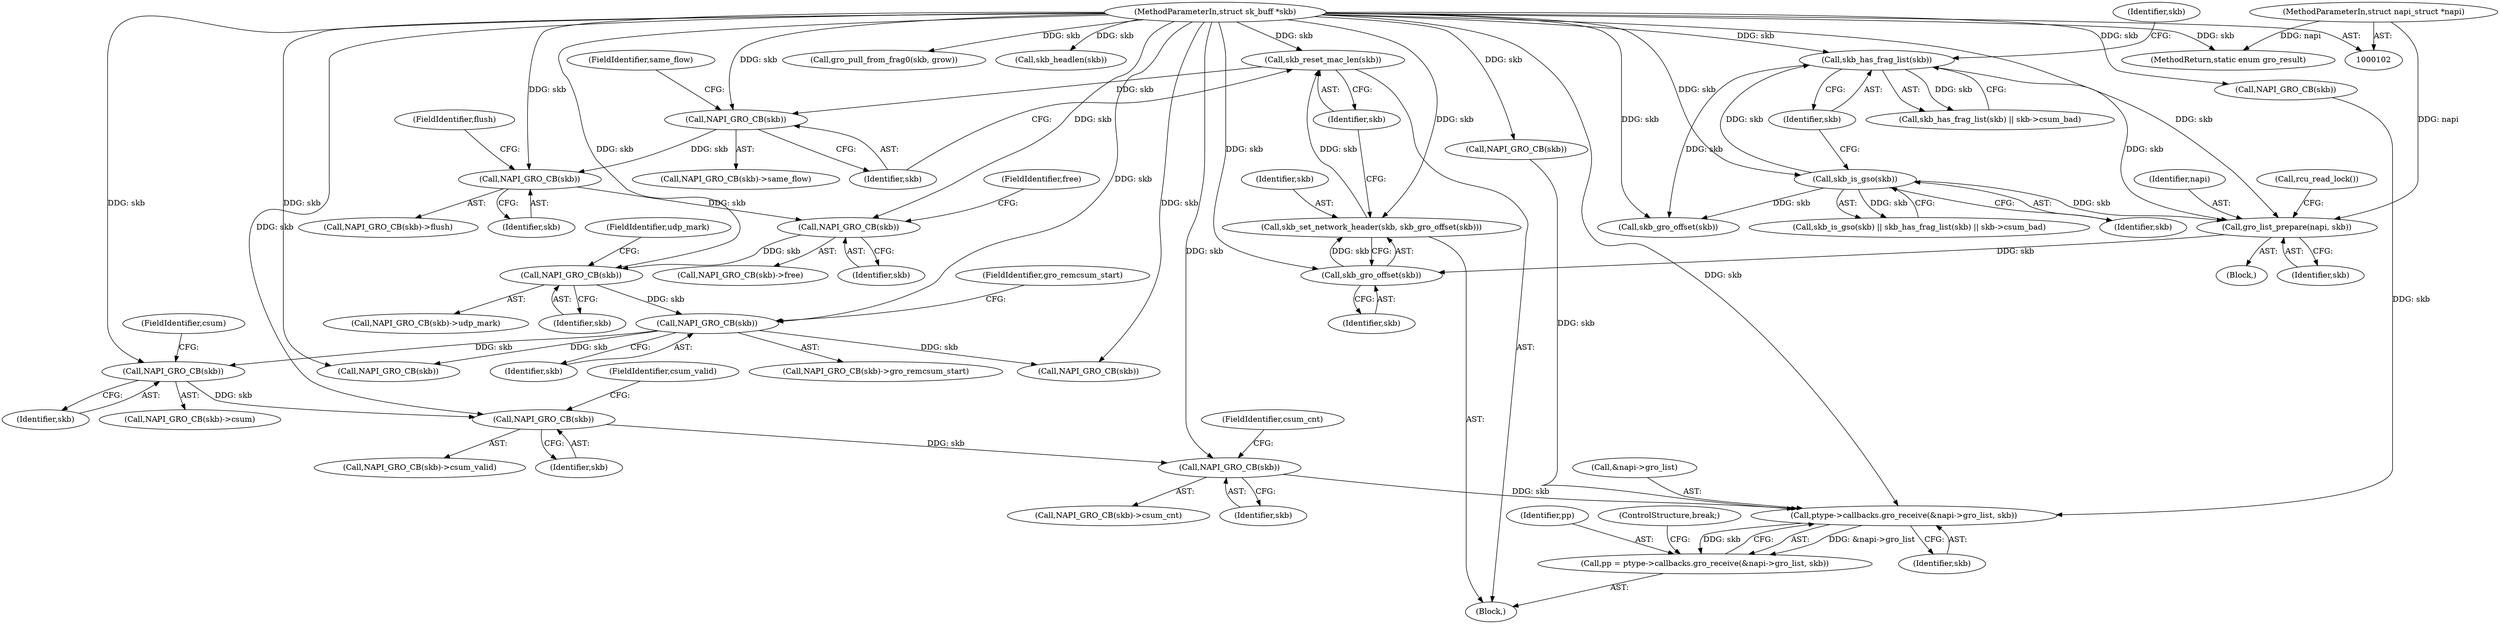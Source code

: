 digraph "0_linux_fac8e0f579695a3ecbc4d3cac369139d7f819971@pointer" {
"1000209" [label="(Call,NAPI_GRO_CB(skb))"];
"1000197" [label="(Call,NAPI_GRO_CB(skb))"];
"1000191" [label="(Call,NAPI_GRO_CB(skb))"];
"1000185" [label="(Call,NAPI_GRO_CB(skb))"];
"1000179" [label="(Call,NAPI_GRO_CB(skb))"];
"1000173" [label="(Call,NAPI_GRO_CB(skb))"];
"1000169" [label="(Call,skb_reset_mac_len(skb))"];
"1000165" [label="(Call,skb_set_network_header(skb, skb_gro_offset(skb)))"];
"1000167" [label="(Call,skb_gro_offset(skb))"];
"1000146" [label="(Call,gro_list_prepare(napi, skb))"];
"1000103" [label="(MethodParameterIn,struct napi_struct *napi)"];
"1000140" [label="(Call,skb_has_frag_list(skb))"];
"1000137" [label="(Call,skb_is_gso(skb))"];
"1000104" [label="(MethodParameterIn,struct sk_buff *skb)"];
"1000217" [label="(Call,NAPI_GRO_CB(skb))"];
"1000223" [label="(Call,NAPI_GRO_CB(skb))"];
"1000261" [label="(Call,ptype->callbacks.gro_receive(&napi->gro_list, skb))"];
"1000259" [label="(Call,pp = ptype->callbacks.gro_receive(&napi->gro_list, skb))"];
"1000185" [label="(Call,NAPI_GRO_CB(skb))"];
"1000166" [label="(Identifier,skb)"];
"1000217" [label="(Call,NAPI_GRO_CB(skb))"];
"1000224" [label="(Identifier,skb)"];
"1000219" [label="(FieldIdentifier,csum_valid)"];
"1000198" [label="(Identifier,skb)"];
"1000104" [label="(MethodParameterIn,struct sk_buff *skb)"];
"1000138" [label="(Identifier,skb)"];
"1000150" [label="(Block,)"];
"1000197" [label="(Call,NAPI_GRO_CB(skb))"];
"1000103" [label="(MethodParameterIn,struct napi_struct *napi)"];
"1000249" [label="(Call,NAPI_GRO_CB(skb))"];
"1000261" [label="(Call,ptype->callbacks.gro_receive(&napi->gro_list, skb))"];
"1000146" [label="(Call,gro_list_prepare(napi, skb))"];
"1000191" [label="(Call,NAPI_GRO_CB(skb))"];
"1000225" [label="(FieldIdentifier,csum_cnt)"];
"1000187" [label="(FieldIdentifier,free)"];
"1000175" [label="(FieldIdentifier,same_flow)"];
"1000424" [label="(Call,gro_pull_from_frag0(skb, grow))"];
"1000199" [label="(FieldIdentifier,gro_remcsum_start)"];
"1000416" [label="(Call,skb_gro_offset(skb))"];
"1000169" [label="(Call,skb_reset_mac_len(skb))"];
"1000179" [label="(Call,NAPI_GRO_CB(skb))"];
"1000266" [label="(Identifier,skb)"];
"1000435" [label="(MethodReturn,static enum gro_result)"];
"1000211" [label="(FieldIdentifier,csum)"];
"1000148" [label="(Identifier,skb)"];
"1000209" [label="(Call,NAPI_GRO_CB(skb))"];
"1000192" [label="(Identifier,skb)"];
"1000136" [label="(Call,skb_is_gso(skb) || skb_has_frag_list(skb) || skb->csum_bad)"];
"1000170" [label="(Identifier,skb)"];
"1000216" [label="(Call,NAPI_GRO_CB(skb)->csum_valid)"];
"1000165" [label="(Call,skb_set_network_header(skb, skb_gro_offset(skb)))"];
"1000168" [label="(Identifier,skb)"];
"1000140" [label="(Call,skb_has_frag_list(skb))"];
"1000143" [label="(Identifier,skb)"];
"1000418" [label="(Call,skb_headlen(skb))"];
"1000181" [label="(FieldIdentifier,flush)"];
"1000167" [label="(Call,skb_gro_offset(skb))"];
"1000196" [label="(Call,NAPI_GRO_CB(skb)->gro_remcsum_start)"];
"1000262" [label="(Call,&napi->gro_list)"];
"1000174" [label="(Identifier,skb)"];
"1000210" [label="(Identifier,skb)"];
"1000149" [label="(Call,rcu_read_lock())"];
"1000260" [label="(Identifier,pp)"];
"1000184" [label="(Call,NAPI_GRO_CB(skb)->free)"];
"1000190" [label="(Call,NAPI_GRO_CB(skb)->udp_mark)"];
"1000178" [label="(Call,NAPI_GRO_CB(skb)->flush)"];
"1000172" [label="(Call,NAPI_GRO_CB(skb)->same_flow)"];
"1000141" [label="(Identifier,skb)"];
"1000222" [label="(Call,NAPI_GRO_CB(skb)->csum_cnt)"];
"1000173" [label="(Call,NAPI_GRO_CB(skb))"];
"1000241" [label="(Call,NAPI_GRO_CB(skb))"];
"1000186" [label="(Identifier,skb)"];
"1000208" [label="(Call,NAPI_GRO_CB(skb)->csum)"];
"1000147" [label="(Identifier,napi)"];
"1000218" [label="(Identifier,skb)"];
"1000180" [label="(Identifier,skb)"];
"1000259" [label="(Call,pp = ptype->callbacks.gro_receive(&napi->gro_list, skb))"];
"1000223" [label="(Call,NAPI_GRO_CB(skb))"];
"1000193" [label="(FieldIdentifier,udp_mark)"];
"1000105" [label="(Block,)"];
"1000139" [label="(Call,skb_has_frag_list(skb) || skb->csum_bad)"];
"1000267" [label="(ControlStructure,break;)"];
"1000137" [label="(Call,skb_is_gso(skb))"];
"1000231" [label="(Call,NAPI_GRO_CB(skb))"];
"1000255" [label="(Call,NAPI_GRO_CB(skb))"];
"1000209" -> "1000208"  [label="AST: "];
"1000209" -> "1000210"  [label="CFG: "];
"1000210" -> "1000209"  [label="AST: "];
"1000211" -> "1000209"  [label="CFG: "];
"1000197" -> "1000209"  [label="DDG: skb"];
"1000104" -> "1000209"  [label="DDG: skb"];
"1000209" -> "1000217"  [label="DDG: skb"];
"1000197" -> "1000196"  [label="AST: "];
"1000197" -> "1000198"  [label="CFG: "];
"1000198" -> "1000197"  [label="AST: "];
"1000199" -> "1000197"  [label="CFG: "];
"1000191" -> "1000197"  [label="DDG: skb"];
"1000104" -> "1000197"  [label="DDG: skb"];
"1000197" -> "1000231"  [label="DDG: skb"];
"1000197" -> "1000249"  [label="DDG: skb"];
"1000191" -> "1000190"  [label="AST: "];
"1000191" -> "1000192"  [label="CFG: "];
"1000192" -> "1000191"  [label="AST: "];
"1000193" -> "1000191"  [label="CFG: "];
"1000185" -> "1000191"  [label="DDG: skb"];
"1000104" -> "1000191"  [label="DDG: skb"];
"1000185" -> "1000184"  [label="AST: "];
"1000185" -> "1000186"  [label="CFG: "];
"1000186" -> "1000185"  [label="AST: "];
"1000187" -> "1000185"  [label="CFG: "];
"1000179" -> "1000185"  [label="DDG: skb"];
"1000104" -> "1000185"  [label="DDG: skb"];
"1000179" -> "1000178"  [label="AST: "];
"1000179" -> "1000180"  [label="CFG: "];
"1000180" -> "1000179"  [label="AST: "];
"1000181" -> "1000179"  [label="CFG: "];
"1000173" -> "1000179"  [label="DDG: skb"];
"1000104" -> "1000179"  [label="DDG: skb"];
"1000173" -> "1000172"  [label="AST: "];
"1000173" -> "1000174"  [label="CFG: "];
"1000174" -> "1000173"  [label="AST: "];
"1000175" -> "1000173"  [label="CFG: "];
"1000169" -> "1000173"  [label="DDG: skb"];
"1000104" -> "1000173"  [label="DDG: skb"];
"1000169" -> "1000150"  [label="AST: "];
"1000169" -> "1000170"  [label="CFG: "];
"1000170" -> "1000169"  [label="AST: "];
"1000174" -> "1000169"  [label="CFG: "];
"1000165" -> "1000169"  [label="DDG: skb"];
"1000104" -> "1000169"  [label="DDG: skb"];
"1000165" -> "1000150"  [label="AST: "];
"1000165" -> "1000167"  [label="CFG: "];
"1000166" -> "1000165"  [label="AST: "];
"1000167" -> "1000165"  [label="AST: "];
"1000170" -> "1000165"  [label="CFG: "];
"1000167" -> "1000165"  [label="DDG: skb"];
"1000104" -> "1000165"  [label="DDG: skb"];
"1000167" -> "1000168"  [label="CFG: "];
"1000168" -> "1000167"  [label="AST: "];
"1000146" -> "1000167"  [label="DDG: skb"];
"1000104" -> "1000167"  [label="DDG: skb"];
"1000146" -> "1000105"  [label="AST: "];
"1000146" -> "1000148"  [label="CFG: "];
"1000147" -> "1000146"  [label="AST: "];
"1000148" -> "1000146"  [label="AST: "];
"1000149" -> "1000146"  [label="CFG: "];
"1000103" -> "1000146"  [label="DDG: napi"];
"1000140" -> "1000146"  [label="DDG: skb"];
"1000137" -> "1000146"  [label="DDG: skb"];
"1000104" -> "1000146"  [label="DDG: skb"];
"1000103" -> "1000102"  [label="AST: "];
"1000103" -> "1000435"  [label="DDG: napi"];
"1000140" -> "1000139"  [label="AST: "];
"1000140" -> "1000141"  [label="CFG: "];
"1000141" -> "1000140"  [label="AST: "];
"1000143" -> "1000140"  [label="CFG: "];
"1000139" -> "1000140"  [label="CFG: "];
"1000140" -> "1000139"  [label="DDG: skb"];
"1000137" -> "1000140"  [label="DDG: skb"];
"1000104" -> "1000140"  [label="DDG: skb"];
"1000140" -> "1000416"  [label="DDG: skb"];
"1000137" -> "1000136"  [label="AST: "];
"1000137" -> "1000138"  [label="CFG: "];
"1000138" -> "1000137"  [label="AST: "];
"1000141" -> "1000137"  [label="CFG: "];
"1000136" -> "1000137"  [label="CFG: "];
"1000137" -> "1000136"  [label="DDG: skb"];
"1000104" -> "1000137"  [label="DDG: skb"];
"1000137" -> "1000416"  [label="DDG: skb"];
"1000104" -> "1000102"  [label="AST: "];
"1000104" -> "1000435"  [label="DDG: skb"];
"1000104" -> "1000217"  [label="DDG: skb"];
"1000104" -> "1000223"  [label="DDG: skb"];
"1000104" -> "1000231"  [label="DDG: skb"];
"1000104" -> "1000241"  [label="DDG: skb"];
"1000104" -> "1000249"  [label="DDG: skb"];
"1000104" -> "1000255"  [label="DDG: skb"];
"1000104" -> "1000261"  [label="DDG: skb"];
"1000104" -> "1000416"  [label="DDG: skb"];
"1000104" -> "1000418"  [label="DDG: skb"];
"1000104" -> "1000424"  [label="DDG: skb"];
"1000217" -> "1000216"  [label="AST: "];
"1000217" -> "1000218"  [label="CFG: "];
"1000218" -> "1000217"  [label="AST: "];
"1000219" -> "1000217"  [label="CFG: "];
"1000217" -> "1000223"  [label="DDG: skb"];
"1000223" -> "1000222"  [label="AST: "];
"1000223" -> "1000224"  [label="CFG: "];
"1000224" -> "1000223"  [label="AST: "];
"1000225" -> "1000223"  [label="CFG: "];
"1000223" -> "1000261"  [label="DDG: skb"];
"1000261" -> "1000259"  [label="AST: "];
"1000261" -> "1000266"  [label="CFG: "];
"1000262" -> "1000261"  [label="AST: "];
"1000266" -> "1000261"  [label="AST: "];
"1000259" -> "1000261"  [label="CFG: "];
"1000261" -> "1000259"  [label="DDG: &napi->gro_list"];
"1000261" -> "1000259"  [label="DDG: skb"];
"1000241" -> "1000261"  [label="DDG: skb"];
"1000255" -> "1000261"  [label="DDG: skb"];
"1000259" -> "1000150"  [label="AST: "];
"1000260" -> "1000259"  [label="AST: "];
"1000267" -> "1000259"  [label="CFG: "];
}
